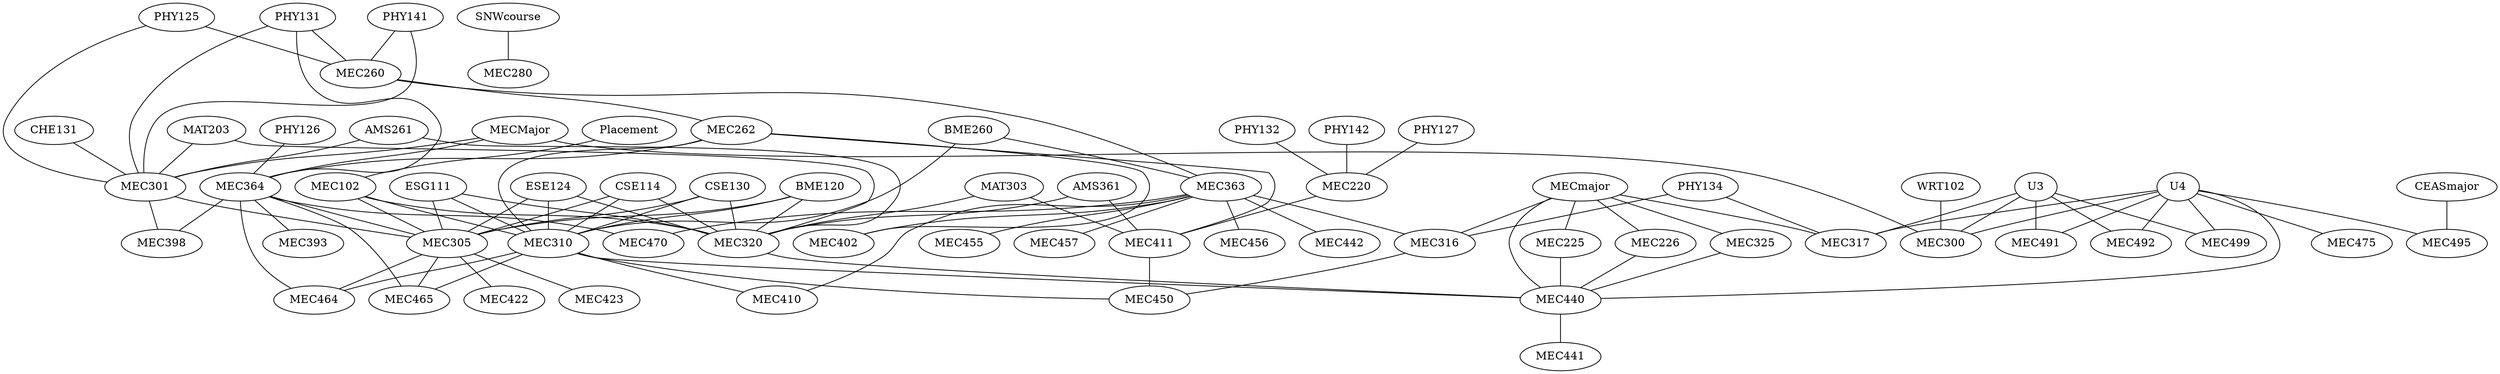 strict graph "" {
	graph [bb="0,0,667.55,562.23"];
	node [label="\N"];
	Placement	[height=0.5,
		pos="101.62,183.2",
		width=1.661];
	MEC102	[height=0.5,
		pos="170.54,233.99",
		width=1.4263];
	Placement -- MEC102	[pos="124.57,200.11 132.25,205.77 140.78,212.06 148.39,217.67"];
	MEC320	[height=0.5,
		pos="261,224.87",
		width=1.4263];
	MEC102 -- MEC320	[pos="220.01,229 220.17,228.98 220.34,228.97 220.5,228.95"];
	MEC305	[height=0.5,
		pos="139.14,310.18",
		width=1.4263];
	MEC102 -- MEC305	[pos="163.1,252.04 158.09,264.19 151.52,280.13 146.53,292.25"];
	MEC310	[height=0.5,
		pos="271.54,289.68",
		width=1.4263];
	MEC102 -- MEC310	[pos="198.14,249.2 212.39,257.06 229.73,266.62 243.98,274.48"];
	MEC440	[height=0.5,
		pos="351.33,244.98",
		width=1.4263];
	MEC320 -- MEC440	[pos="304.58,234.57 305.66,234.81 306.75,235.05 307.83,235.29"];
	MEC464	[height=0.5,
		pos="207.61,345.92",
		width=1.4263];
	MEC305 -- MEC464	[pos="167.78,325.13 171.45,327.04 175.2,329 178.86,330.91"];
	MEC465	[height=0.5,
		pos="186.65,335.05",
		width=1.4263];
	MEC305 -- MEC465	[pos="167.87,325.22 168.03,325.3 168.18,325.38 168.34,325.47"];
	MEC422	[height=0.5,
		pos="51.345,316.2",
		width=1.4263];
	MEC305 -- MEC422	[pos="88.577,313.64 88.425,313.65 88.272,313.66 88.12,313.67"];
	MEC423	[height=0.5,
		pos="55.974,280.69",
		width=1.4263];
	MEC305 -- MEC423	[pos="102.9,297.33 99.313,296.06 95.67,294.76 92.082,293.49"];
	MEC310 -- MEC440	[pos="299,274.29 307.12,269.75 315.99,264.78 324.09,260.24"];
	MEC310 -- MEC464	[pos="252.36,306.55 244.27,313.67 234.87,321.94 226.78,329.06"];
	MEC310 -- MEC465	[pos="243.28,304.79 234.21,309.63 224.16,315 215.08,319.85"];
	MEC450	[height=0.5,
		pos="309.95,255.48",
		width=1.4263];
	MEC310 -- MEC450	[pos="290.74,272.58 290.89,272.44 291.04,272.31 291.19,272.18"];
	MEC410	[height=0.5,
		pos="301.15,374.35",
		width=1.4263];
	MEC310 -- MEC410	[pos="277.82,307.63 282.85,322 289.86,342.06 294.88,356.42"];
	MEC441	[height=0.5,
		pos="369.77,145.02",
		width=1.4263];
	MEC440 -- MEC441	[pos="354.71,226.65 358.04,208.61 363.09,181.23 366.41,163.24"];
	PHY127	[height=0.5,
		pos="90.048,69.859",
		width=1.336];
	MEC220	[height=0.5,
		pos="175.63,104.28",
		width=1.4263];
	PHY127 -- MEC220	[pos="122.89,83.068 129.11,85.57 135.63,88.192 141.88,90.705"];
	MEC411	[height=0.5,
		pos="231.09,198.43",
		width=1.4263];
	MEC220 -- MEC411	[pos="186.06,121.99 195.97,138.82 210.8,163.99 220.7,180.8"];
	MEC411 -- MEC450	[pos="253.9,214.93 264.45,222.56 276.95,231.6 287.46,239.21"];
	PHY132	[height=0.5,
		pos="144.36,30.419",
		width=1.336];
	PHY132 -- MEC220	[pos="151.93,48.298 156.81,59.825 163.13,74.762 168.02,86.307"];
	PHY142	[height=0.5,
		pos="210.65,18",
		width=1.336];
	PHY142 -- MEC220	[pos="203.39,35.877 197.38,50.684 188.88,71.623 182.87,86.424"];
	MECmajor	[height=0.5,
		pos="397.25,281.73",
		width=1.679];
	MECmajor -- MEC440	[pos="376.17,264.86 374.85,263.81 373.52,262.74 372.21,261.69"];
	MEC225	[height=0.5,
		pos="382.56,193.94",
		width=1.4263];
	MECmajor -- MEC225	[pos="394.21,263.54 391.69,248.48 388.12,227.17 385.6,212.11"];
	MEC226	[height=0.5,
		pos="413.96,225.06",
		width=1.4263];
	MECmajor -- MEC226	[pos="402.54,263.8 404.49,257.19 406.7,249.69 408.65,243.07"];
	MEC316	[height=0.5,
		pos="365.41,355.81",
		width=1.4263];
	MECmajor -- MEC316	[pos="389.54,299.67 384.57,311.23 378.13,326.21 373.15,337.78"];
	MEC317	[height=0.5,
		pos="469.85,325.62",
		width=1.4263];
	MECmajor -- MEC317	[pos="424.29,298.08 430.74,301.98 437.6,306.13 444,309.99"];
	MEC325	[height=0.5,
		pos="405.92,200.17",
		width=1.4263];
	MECmajor -- MEC325	[pos="399.18,263.63 400.61,250.12 402.57,231.73 404,218.22"];
	MEC225 -- MEC440	[pos="371.64,211.79 368.61,216.74 365.33,222.1 362.3,227.05"];
	MEC226 -- MEC440	[pos="375.73,237.22 375.62,237.25 375.52,237.29 375.42,237.32"];
	MEC316 -- MEC450	[pos="355.49,337.87 345.4,319.61 329.84,291.47 319.77,273.26"];
	MEC325 -- MEC440	[pos="385.6,216.86 381.11,220.54 376.35,224.44 371.86,228.13"];
	PHY131	[height=0.5,
		pos="169.74,443.23",
		width=1.336];
	MEC260	[height=0.5,
		pos="239.66,434.56",
		width=1.4263];
	PHY131 -- MEC260	[pos="215.6,437.55 215.7,437.53 215.8,437.52 215.91,437.51"];
	MEC301	[height=0.5,
		pos="163.52,381.17",
		width=1.4263];
	PHY131 -- MEC301	[pos="167.91,424.95 167.1,416.94 166.16,407.56 165.36,399.54"];
	MEC364	[height=0.5,
		pos="188.41,390.24",
		width=1.4263];
	PHY131 -- MEC364	[pos="176.06,425.29 178.01,419.76 180.15,413.68 182.1,408.16"];
	MEC262	[height=0.5,
		pos="246.67,334.17",
		width=1.4263];
	MEC260 -- MEC262	[pos="240.95,416.15 242.21,398.04 244.13,370.54 245.4,352.47"];
	MEC363	[height=0.5,
		pos="315.81,454.24",
		width=1.4263];
	MEC260 -- MEC363	[pos="281.3,445.32 281.44,445.36 281.58,445.4 281.72,445.43"];
	MEC301 -- MEC305	[pos="157.37,363.25 153.7,352.58 149.06,339.06 145.37,328.33"];
	MEC398	[height=0.5,
		pos="100.43,387.39",
		width=1.4263];
	MEC301 -- MEC398	[pos="113.81,386.07 113.69,386.08 113.57,386.09 113.45,386.1"];
	MEC364 -- MEC305	[pos="177.48,372.47 169.31,359.2 158.2,341.15 150.04,327.9"];
	MEC364 -- MEC464	[pos="196.22,372.21 197.43,369.43 198.67,366.56 199.87,363.79"];
	MEC364 -- MEC465	[pos="187.84,372.17 187.64,366.13 187.43,359.4 187.23,353.35"];
	MEC364 -- MEC398	[pos="137.23,388.58 137.08,388.57 136.93,388.57 136.78,388.56"];
	MEC393	[height=0.5,
		pos="125.02,466.93",
		width=1.4263];
	MEC364 -- MEC393	[pos="174.03,407.64 163.65,420.19 149.71,437.06 139.35,449.6"];
	MEC470	[height=0.5,
		pos="238.98,471.92",
		width=1.4263];
	MEC364 -- MEC470	[pos="199.39,407.96 207.87,421.66 219.55,440.54 228.03,454.23"];
	MEC262 -- MEC310	[pos="256.65,316.33 258.27,313.43 259.95,310.42 261.57,307.52"];
	MEC262 -- MEC411	[pos="244.6,316.15 241.62,290.18 236.15,242.53 233.17,216.53"];
	MEC262 -- MEC364	[pos="228.88,351.3 221.65,358.25 213.32,366.27 206.1,373.21"];
	MEC402	[height=0.5,
		pos="304.25,415.36",
		width=1.4263];
	MEC262 -- MEC402	[pos="259.17,351.79 268.82,365.41 282.13,384.17 291.78,397.78"];
	MEC363 -- MEC410	[pos="312.48,436.11 310.08,423.04 306.86,405.46 304.47,392.41"];
	MEC363 -- MEC316	[pos="324.91,436.19 333.85,418.43 347.44,391.47 356.37,373.75"];
	MEC363 -- MEC470	[pos="272.46,464.22 272.32,464.25 272.18,464.28 272.05,464.31"];
	MEC363 -- MEC402	[pos="310.44,436.17 310.15,435.22 309.87,434.26 309.59,433.31"];
	MEC442	[height=0.5,
		pos="353.52,527.83",
		width=1.4263];
	MEC363 -- MEC442	[pos="324.94,472.06 330.82,483.54 338.45,498.42 344.34,509.92"];
	MEC455	[height=0.5,
		pos="380.44,506.29",
		width=1.4263];
	MEC363 -- MEC455	[pos="336.61,471 343.99,476.94 352.29,483.63 359.67,489.57"];
	MEC456	[height=0.5,
		pos="320.68,540.28",
		width=1.4263];
	MEC363 -- MEC456	[pos="316.84,472.49 317.67,487.09 318.82,507.47 319.64,522.06"];
	MEC457	[height=0.5,
		pos="286.04,544.23",
		width=1.4263];
	MEC363 -- MEC457	[pos="309.79,472.45 304.62,488.07 297.22,510.44 292.06,526.05"];
	PHY141	[height=0.5,
		pos="186.3,474.75",
		width=1.336];
	PHY141 -- MEC260	[pos="208.01,458.41 211.24,455.97 214.57,453.46 217.8,451.03"];
	PHY141 -- MEC301	[pos="181.91,456.71 177.88,440.14 171.93,415.71 167.9,399.16"];
	PHY125	[height=0.5,
		pos="160.22,465.36",
		width=1.336];
	PHY125 -- MEC260	[pos="193.91,452.3 197.63,450.86 201.42,449.39 205.16,447.94"];
	PHY125 -- MEC301	[pos="160.93,447.09 161.49,432.97 162.25,413.51 162.81,399.4"];
	SNWcourse	[height=0.5,
		pos="544.99,76.639",
		width=1.8054];
	MEC280	[height=0.5,
		pos="616.2,66",
		width=1.4263];
	SNWcourse -- MEC280	[pos="602.47,68.051 602.6,68.032 602.73,68.014 602.85,67.995"];
	WRT102	[height=0.5,
		pos="455.39,466.39",
		width=1.3902];
	MEC300	[height=0.5,
		pos="399.69,381.53",
		width=1.4263];
	WRT102 -- MEC300	[pos="443.85,448.81 434.29,434.24 420.78,413.65 411.22,399.09"];
	MECMajor	[height=0.5,
		pos="276,402.16",
		width=1.6971];
	MECMajor -- MEC301	[pos="224.37,392.53 219.28,391.58 214.15,390.62 209.14,389.68"];
	MECMajor -- MEC364	[pos="220.53,394.61 220.39,394.59 220.26,394.57 220.12,394.55"];
	MECMajor -- MEC300	[pos="329.17,393.29 337.16,391.96 345.35,390.6 353.18,389.29"];
	U3	[height=0.5,
		pos="493.83,382.22",
		width=0.75];
	U3 -- MEC317	[pos="486.37,364.63 483.57,358.01 480.38,350.47 477.55,343.8"];
	U3 -- MEC300	[pos="466.6,382.02 461.71,381.99 456.48,381.95 451.17,381.91"];
	MEC491	[height=0.5,
		pos="523.67,338.4",
		width=1.4263];
	U3 -- MEC491	[pos="505.28,365.41 507.39,362.32 509.59,359.08 511.71,355.97"];
	MEC492	[height=0.5,
		pos="527.87,311.24",
		width=1.4263];
	U3 -- MEC492	[pos="502.07,365.04 507.26,354.21 513.96,340.24 519.23,329.25"];
	MEC499	[height=0.5,
		pos="518.29,284.99",
		width=1.4263];
	U3 -- MEC499	[pos="498.31,364.39 502.7,346.96 509.34,320.55 513.75,303.04"];
	U4	[height=0.5,
		pos="442.87,283.68",
		width=0.75];
	U4 -- MEC440	[pos="419.77,273.92 408.97,269.35 395.91,263.83 384.11,258.84"];
	U4 -- MEC317	[pos="453.54,300.26 455.13,302.73 456.77,305.29 458.38,307.79"];
	U4 -- MEC300	[pos="435.15,301.18 427.39,318.77 415.48,345.76 407.64,363.53"];
	U4 -- MEC491	[pos="462.02,296.65 473.41,304.36 487.94,314.2 500.04,322.39"];
	U4 -- MEC492	[pos="467.46,291.65 474.52,293.94 482.38,296.49 490.05,298.98"];
	U4 -- MEC499	[pos="470.1,284.15 470.18,284.16 470.27,284.16 470.35,284.16"];
	MEC475	[height=0.5,
		pos="486.45,199.8",
		width=1.4263];
	U4 -- MEC475	[pos="451.9,266.3 459.28,252.1 469.68,232.09 477.14,217.74"];
	MEC495	[height=0.5,
		pos="517.17,223.4",
		width=1.4263];
	U4 -- MEC495	[pos="460.11,269.7 470.99,260.87 485.12,249.4 496.6,240.09"];
	AMS261	[height=0.5,
		pos="230.09,317.25",
		width=1.3902];
	AMS261 -- MEC320	[pos="236.2,299 241.65,282.7 249.6,258.96 255.01,242.77"];
	AMS261 -- MEC301	[pos="212.25,334.38 202.7,343.55 190.97,354.81 181.41,363.99"];
	MAT203	[height=0.5,
		pos="158.41,290.11",
		width=1.3902];
	MAT203 -- MEC320	[pos="183.25,274.31 199.26,264.13 220,250.94 236.04,240.74"];
	MAT203 -- MEC301	[pos="159.45,308.53 160.34,324.44 161.62,347.28 162.51,363.08"];
	CHE131	[height=0.5,
		pos="64.683,415",
		width=1.3902];
	CHE131 -- MEC301	[pos="101.21,402.5 109.45,399.68 118.22,396.68 126.49,393.85"];
	ESG111	[height=0.5,
		pos="203.06,273.24",
		width=1.354];
	ESG111 -- MEC320	[pos="223,256.6 228.76,251.79 235.05,246.53 240.83,241.71"];
	ESG111 -- MEC305	[pos="176.69,288.48 173.11,290.55 169.44,292.67 165.86,294.74"];
	ESG111 -- MEC310	[pos="244.08,283.09 244.2,283.11 244.31,283.14 244.42,283.17"];
	ESE124	[height=0.5,
		pos="227.63,269.37",
		width=1.336];
	ESE124 -- MEC320	[pos="240.63,252.04 242.97,248.91 245.41,245.65 247.76,242.52"];
	ESE124 -- MEC305	[pos="197.17,283.41 188.47,287.43 178.99,291.8 170.25,295.83"];
	ESE124 -- MEC310	[pos="258.13,283.47 258.25,283.53 258.36,283.58 258.48,283.64"];
	CSE114	[height=0.5,
		pos="215.89,242.47",
		width=1.336];
	CSE114 -- MEC320	[pos="249.62,229.31 249.72,229.27 249.82,229.23 249.92,229.19"];
	CSE114 -- MEC305	[pos="196.92,259.2 185.11,269.62 169.97,282.97 158.16,293.4"];
	CSE114 -- MEC310	[pos="235.35,258.98 240.62,263.44 246.33,268.29 251.62,272.77"];
	CSE130	[height=0.5,
		pos="195.95,232.99",
		width=1.336];
	CSE130 -- MEC320	[pos="241.83,227.26 242,227.24 242.17,227.22 242.34,227.2"];
	CSE130 -- MEC305	[pos="183.06,250.51 173.76,263.14 161.26,280.12 151.98,292.73"];
	CSE130 -- MEC310	[pos="217.81,249.39 227.84,256.91 239.7,265.8 249.73,273.32"];
	BME120	[height=0.5,
		pos="181.37,257.49",
		width=1.4263];
	BME120 -- MEC320	[pos="215.14,243.66 219.21,241.99 223.37,240.29 227.43,238.62"];
	BME120 -- MEC305	[pos="167.31,275.03 162.79,280.66 157.8,286.9 153.28,292.53"];
	BME120 -- MEC310	[pos="217.53,270.4 223.41,272.49 229.5,274.67 235.38,276.77"];
	BME260	[height=0.5,
		pos="319.82,366.73",
		width=1.4263];
	BME260 -- MEC310	[pos="308.63,348.86 300.83,336.41 290.47,319.88 282.68,307.45"];
	BME260 -- MEC363	[pos="318.99,384.86 318.3,399.88 317.33,421.12 316.64,436.13"];
	PHY134	[height=0.5,
		pos="446.45,397.15",
		width=1.336];
	PHY134 -- MEC316	[pos="417.65,382.46 410.19,378.65 402.15,374.55 394.66,370.73"];
	PHY134 -- MEC317	[pos="452.35,379.1 455.88,368.34 460.33,354.72 463.87,343.91"];
	AMS361	[height=0.5,
		pos="273.88,152.03",
		width=1.3902];
	AMS361 -- MEC320	[pos="270.7,170.04 268.71,181.24 266.18,195.61 264.19,206.82"];
	AMS361 -- MEC411	[pos="257.95,169.31 254.33,173.22 250.5,177.38 246.89,181.29"];
	MAT303	[height=0.5,
		pos="245.4,147.45",
		width=1.3902];
	MAT303 -- MEC320	[pos="249.02,165.4 251.52,177.82 254.84,194.29 257.35,206.74"];
	MAT303 -- MEC411	[pos="240.32,165.56 238.97,170.37 237.51,175.56 236.16,180.37"];
	PHY126	[height=0.5,
		pos="101.23,432.68",
		width=1.336];
	PHY126 -- MEC364	[pos="130.74,418.31 139.64,413.98 149.4,409.22 158.33,404.88"];
	CEASmajor	[height=0.5,
		pos="585.06,176.45",
		width=1.7693];
	CEASmajor -- MEC495	[pos="560.93,193.14 554.38,197.67 547.29,202.57 540.76,207.09"];
}
